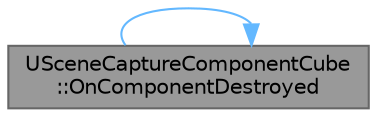 digraph "USceneCaptureComponentCube::OnComponentDestroyed"
{
 // INTERACTIVE_SVG=YES
 // LATEX_PDF_SIZE
  bgcolor="transparent";
  edge [fontname=Helvetica,fontsize=10,labelfontname=Helvetica,labelfontsize=10];
  node [fontname=Helvetica,fontsize=10,shape=box,height=0.2,width=0.4];
  rankdir="LR";
  Node1 [id="Node000001",label="USceneCaptureComponentCube\l::OnComponentDestroyed",height=0.2,width=0.4,color="gray40", fillcolor="grey60", style="filled", fontcolor="black",tooltip="Called when a component is destroyed."];
  Node1 -> Node1 [id="edge1_Node000001_Node000001",color="steelblue1",style="solid",tooltip=" "];
}
